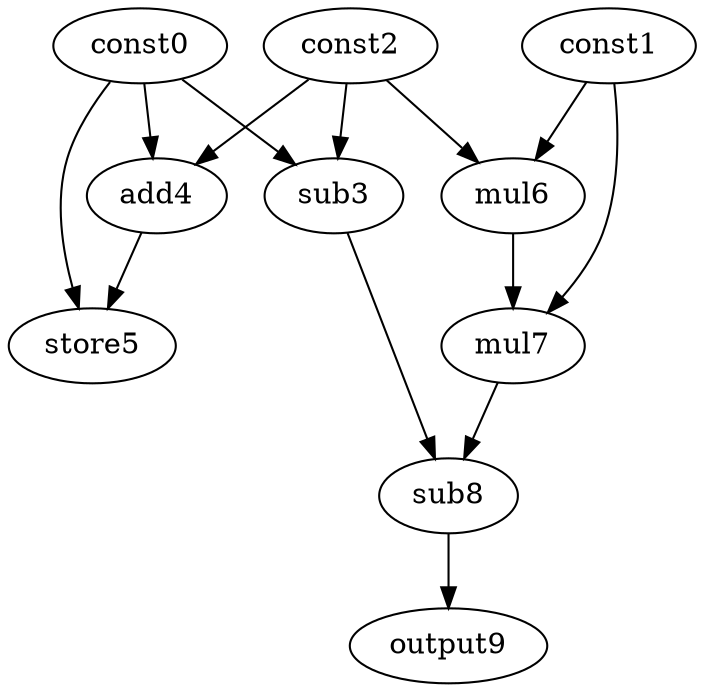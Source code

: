 digraph G { 
const0[opcode=const]; 
const1[opcode=const]; 
const2[opcode=const]; 
sub3[opcode=sub]; 
add4[opcode=add]; 
store5[opcode=store]; 
mul6[opcode=mul]; 
mul7[opcode=mul]; 
sub8[opcode=sub]; 
output9[opcode=output]; 
const0->sub3[operand=0];
const2->sub3[operand=1];
const0->add4[operand=0];
const2->add4[operand=1];
const1->mul6[operand=0];
const2->mul6[operand=1];
const0->store5[operand=0];
add4->store5[operand=1];
const1->mul7[operand=0];
mul6->mul7[operand=1];
sub3->sub8[operand=0];
mul7->sub8[operand=1];
sub8->output9[operand=0];
}
